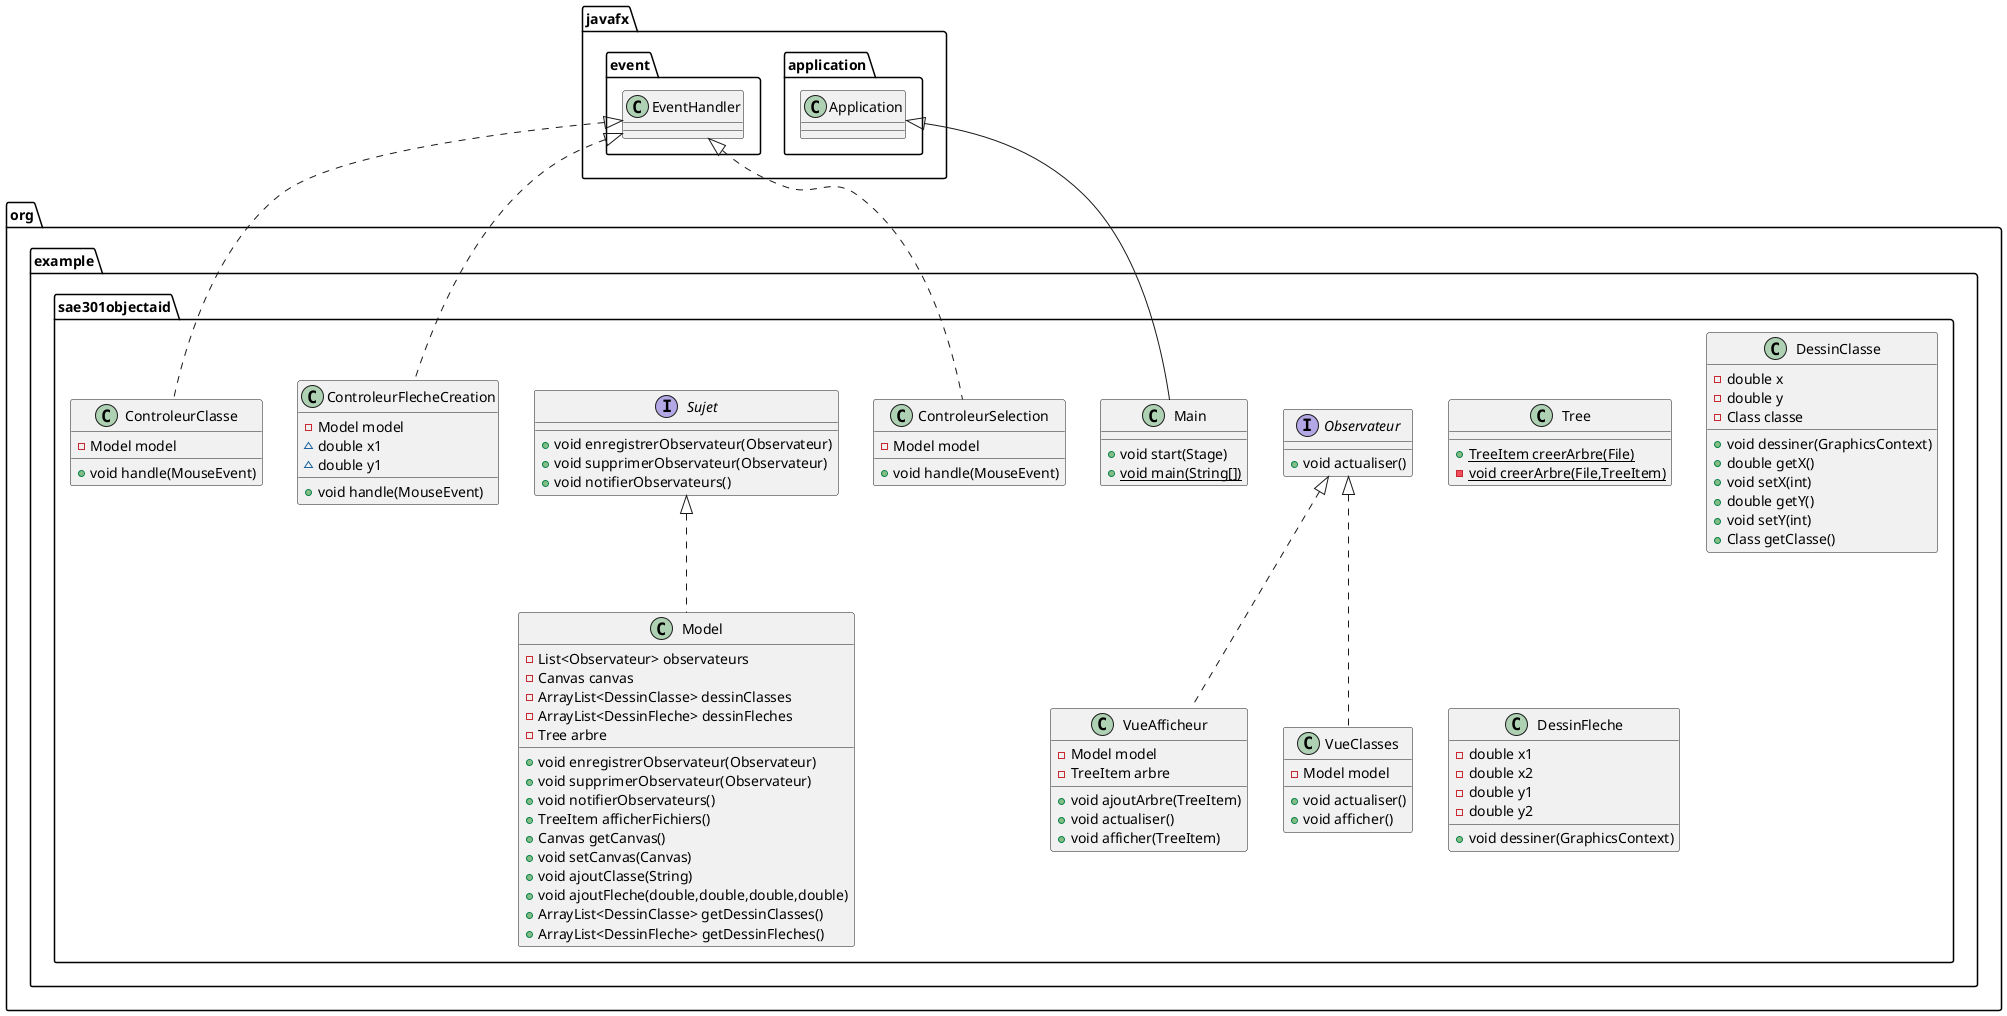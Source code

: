@startuml
class org.example.sae301objectaid.VueAfficheur {
- Model model
- TreeItem arbre
+ void ajoutArbre(TreeItem)
+ void actualiser()
+ void afficher(TreeItem)
}


interface org.example.sae301objectaid.Observateur {
+ void actualiser()
}

class org.example.sae301objectaid.Model {
- List<Observateur> observateurs
- Canvas canvas
- ArrayList<DessinClasse> dessinClasses
- ArrayList<DessinFleche> dessinFleches
- Tree arbre
+ void enregistrerObservateur(Observateur)
+ void supprimerObservateur(Observateur)
+ void notifierObservateurs()
+ TreeItem afficherFichiers()
+ Canvas getCanvas()
+ void setCanvas(Canvas)
+ void ajoutClasse(String)
+ void ajoutFleche(double,double,double,double)
+ ArrayList<DessinClasse> getDessinClasses()
+ ArrayList<DessinFleche> getDessinFleches()
}


class org.example.sae301objectaid.ControleurSelection {
- Model model
+ void handle(MouseEvent)
}


class org.example.sae301objectaid.Tree {
+ {static} TreeItem creerArbre(File)
- {static} void creerArbre(File,TreeItem)
}

class org.example.sae301objectaid.Main {
+ void start(Stage)
+ {static} void main(String[])
}

interface org.example.sae301objectaid.Sujet {
+ void enregistrerObservateur(Observateur)
+ void supprimerObservateur(Observateur)
+ void notifierObservateurs()
}

class org.example.sae301objectaid.VueClasses {
- Model model
+ void actualiser()
+ void afficher()
}


class org.example.sae301objectaid.DessinClasse {
- double x
- double y
- Class classe
+ void dessiner(GraphicsContext)
+ double getX()
+ void setX(int)
+ double getY()
+ void setY(int)
+ Class getClasse()
}


class org.example.sae301objectaid.DessinFleche {
- double x1
- double x2
- double y1
- double y2
+ void dessiner(GraphicsContext)
}


class org.example.sae301objectaid.ControleurFlecheCreation {
- Model model
~ double x1
~ double y1
+ void handle(MouseEvent)
}


class org.example.sae301objectaid.ControleurClasse {
- Model model
+ void handle(MouseEvent)
}




org.example.sae301objectaid.Observateur <|.. org.example.sae301objectaid.VueAfficheur
org.example.sae301objectaid.Sujet <|.. org.example.sae301objectaid.Model
javafx.event.EventHandler <|.. org.example.sae301objectaid.ControleurSelection
javafx.application.Application <|-- org.example.sae301objectaid.Main
org.example.sae301objectaid.Observateur <|.. org.example.sae301objectaid.VueClasses
javafx.event.EventHandler <|.. org.example.sae301objectaid.ControleurFlecheCreation
javafx.event.EventHandler <|.. org.example.sae301objectaid.ControleurClasse
@enduml